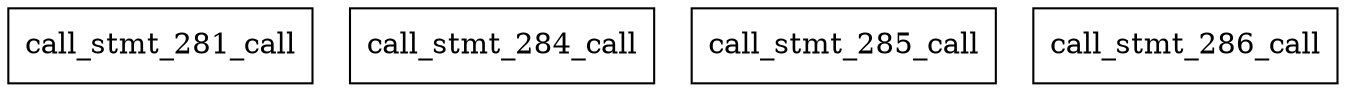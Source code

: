 digraph data_path {
  call_stmt_281_call [shape=rectangle];
  call_stmt_284_call [shape=rectangle];
  call_stmt_285_call [shape=rectangle];
  call_stmt_286_call [shape=rectangle];
}
